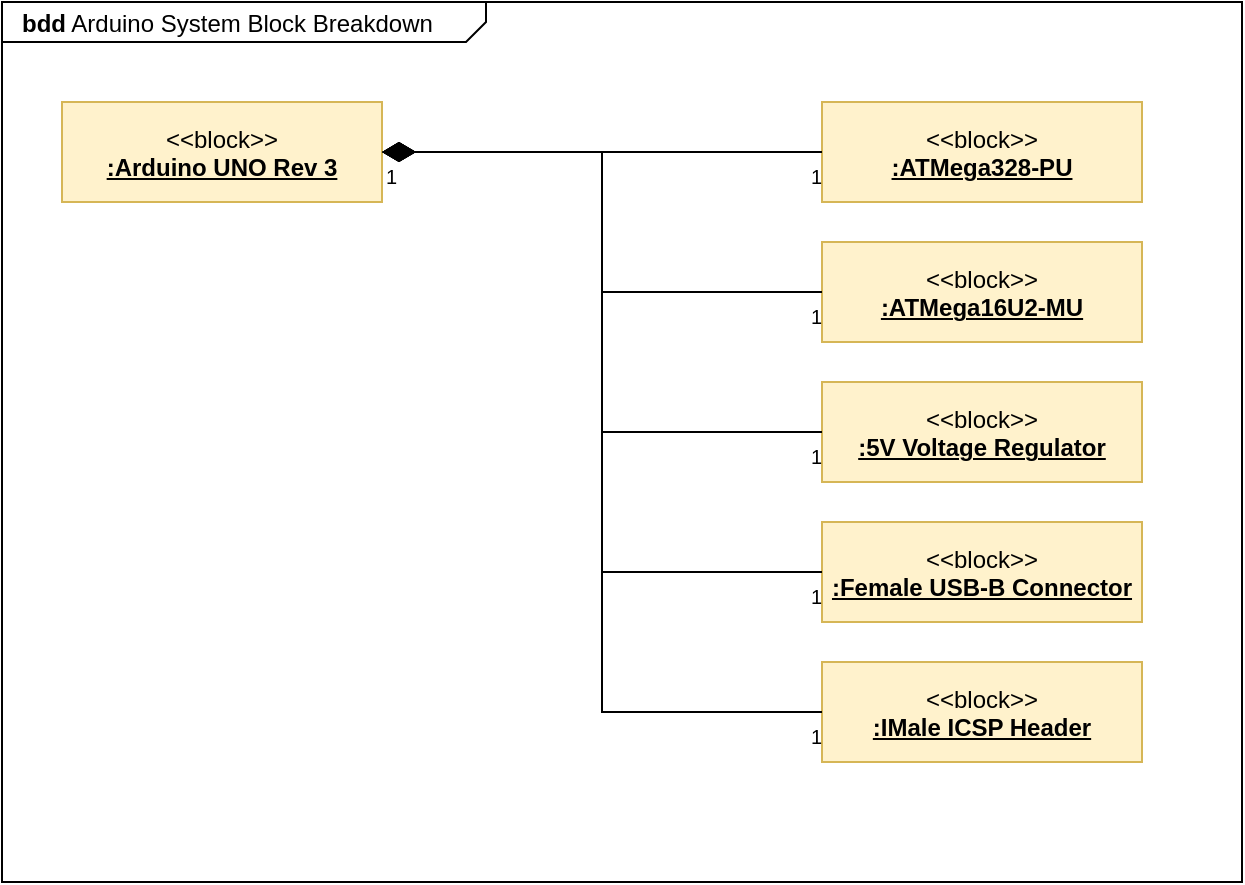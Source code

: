<mxfile version="21.6.2" type="github" pages="3">
  <diagram name="bdd Arduino System Block Breakdown Diagram" id="byZ-UJTM5VJ5GWoX6yj_">
    <mxGraphModel dx="1139" dy="646" grid="1" gridSize="10" guides="1" tooltips="1" connect="1" arrows="1" fold="1" page="1" pageScale="1" pageWidth="827" pageHeight="1169" math="0" shadow="0">
      <root>
        <mxCell id="0" />
        <mxCell id="1" parent="0" />
        <mxCell id="6tnWyA6F8MxVdTZyhRvn-1" value="&lt;p style=&quot;margin:0px;margin-top:4px;margin-left:10px;text-align:left;&quot;&gt;&lt;b&gt;bdd&lt;/b&gt;   Arduino System Block Breakdown&lt;/p&gt;" style="html=1;shape=mxgraph.sysml.package;labelX=242.67;align=left;spacingLeft=10;overflow=fill;recursiveResize=0;" vertex="1" parent="1">
          <mxGeometry x="80" y="40" width="620" height="440" as="geometry" />
        </mxCell>
        <mxCell id="6tnWyA6F8MxVdTZyhRvn-7" value="&lt;p&gt;&amp;lt;&amp;lt;block&amp;gt;&amp;gt;&lt;br&gt;&lt;b&gt;&lt;u&gt;:Arduino UNO Rev 3&lt;/u&gt;&lt;/b&gt;&lt;/p&gt;" style="shape=rect;html=1;overflow=fill;whiteSpace=wrap;align=center;fillColor=#fff2cc;strokeColor=#d6b656;" vertex="1" parent="1">
          <mxGeometry x="110" y="90" width="160" height="50" as="geometry" />
        </mxCell>
        <mxCell id="6tnWyA6F8MxVdTZyhRvn-8" value="&lt;p&gt;&amp;lt;&amp;lt;block&amp;gt;&amp;gt;&lt;br&gt;&lt;b&gt;&lt;u&gt;:ATMega328-PU&lt;/u&gt;&lt;/b&gt;&lt;/p&gt;" style="shape=rect;html=1;overflow=fill;whiteSpace=wrap;align=center;fillColor=#fff2cc;strokeColor=#d6b656;" vertex="1" parent="1">
          <mxGeometry x="490" y="90" width="160" height="50" as="geometry" />
        </mxCell>
        <mxCell id="6tnWyA6F8MxVdTZyhRvn-9" value="&lt;p&gt;&amp;lt;&amp;lt;block&amp;gt;&amp;gt;&lt;br&gt;&lt;b&gt;&lt;u&gt;:ATMega16U2-MU&lt;/u&gt;&lt;/b&gt;&lt;/p&gt;" style="shape=rect;html=1;overflow=fill;whiteSpace=wrap;align=center;fillColor=#fff2cc;strokeColor=#d6b656;" vertex="1" parent="1">
          <mxGeometry x="490" y="160" width="160" height="50" as="geometry" />
        </mxCell>
        <mxCell id="6tnWyA6F8MxVdTZyhRvn-10" value="&lt;p&gt;&amp;lt;&amp;lt;block&amp;gt;&amp;gt;&lt;br&gt;&lt;b&gt;&lt;u&gt;:5V Voltage Regulator&lt;/u&gt;&lt;/b&gt;&lt;/p&gt;" style="shape=rect;html=1;overflow=fill;whiteSpace=wrap;align=center;fillColor=#fff2cc;strokeColor=#d6b656;" vertex="1" parent="1">
          <mxGeometry x="490" y="230" width="160" height="50" as="geometry" />
        </mxCell>
        <mxCell id="6tnWyA6F8MxVdTZyhRvn-11" value="&lt;p&gt;&amp;lt;&amp;lt;block&amp;gt;&amp;gt;&lt;br&gt;&lt;b&gt;&lt;u&gt;:Female USB-B Connector&lt;/u&gt;&lt;/b&gt;&lt;/p&gt;" style="shape=rect;html=1;overflow=fill;whiteSpace=wrap;align=center;fillColor=#fff2cc;strokeColor=#d6b656;" vertex="1" parent="1">
          <mxGeometry x="490" y="300" width="160" height="50" as="geometry" />
        </mxCell>
        <mxCell id="6tnWyA6F8MxVdTZyhRvn-12" value="&lt;p&gt;&amp;lt;&amp;lt;block&amp;gt;&amp;gt;&lt;br&gt;&lt;b&gt;&lt;u&gt;:IMale ICSP Header&lt;/u&gt;&lt;/b&gt;&lt;/p&gt;" style="shape=rect;html=1;overflow=fill;whiteSpace=wrap;align=center;fillColor=#fff2cc;strokeColor=#d6b656;" vertex="1" parent="1">
          <mxGeometry x="490" y="370" width="160" height="50" as="geometry" />
        </mxCell>
        <mxCell id="6tnWyA6F8MxVdTZyhRvn-13" value="" style="align=right;html=1;verticalAlign=bottom;endArrow=none;startArrow=diamondThin;startSize=14;startFill=1;edgeStyle=none;rounded=0;exitX=1;exitY=0.5;exitDx=0;exitDy=0;" edge="1" parent="1" source="6tnWyA6F8MxVdTZyhRvn-7" target="6tnWyA6F8MxVdTZyhRvn-8">
          <mxGeometry x="1" relative="1" as="geometry">
            <mxPoint x="250" y="280" as="sourcePoint" />
            <mxPoint x="410" y="280" as="targetPoint" />
          </mxGeometry>
        </mxCell>
        <mxCell id="6tnWyA6F8MxVdTZyhRvn-14" value="1" style="resizable=0;html=1;align=left;verticalAlign=top;labelBackgroundColor=none;fontSize=10" connectable="0" vertex="1" parent="6tnWyA6F8MxVdTZyhRvn-13">
          <mxGeometry x="-1" relative="1" as="geometry" />
        </mxCell>
        <mxCell id="6tnWyA6F8MxVdTZyhRvn-15" value="1" style="resizable=0;html=1;align=right;verticalAlign=top;labelBackgroundColor=none;fontSize=10" connectable="0" vertex="1" parent="6tnWyA6F8MxVdTZyhRvn-13">
          <mxGeometry x="1" relative="1" as="geometry" />
        </mxCell>
        <mxCell id="6tnWyA6F8MxVdTZyhRvn-16" value="" style="align=right;html=1;verticalAlign=bottom;endArrow=none;startArrow=diamondThin;startSize=14;startFill=1;edgeStyle=none;rounded=0;exitX=1;exitY=0.5;exitDx=0;exitDy=0;entryX=0;entryY=0.5;entryDx=0;entryDy=0;" edge="1" parent="1" source="6tnWyA6F8MxVdTZyhRvn-7" target="6tnWyA6F8MxVdTZyhRvn-9">
          <mxGeometry x="1" relative="1" as="geometry">
            <mxPoint x="280" y="125" as="sourcePoint" />
            <mxPoint x="500" y="125" as="targetPoint" />
            <Array as="points">
              <mxPoint x="380" y="115" />
              <mxPoint x="380" y="185" />
            </Array>
          </mxGeometry>
        </mxCell>
        <mxCell id="6tnWyA6F8MxVdTZyhRvn-18" value="1" style="resizable=0;html=1;align=right;verticalAlign=top;labelBackgroundColor=none;fontSize=10" connectable="0" vertex="1" parent="6tnWyA6F8MxVdTZyhRvn-16">
          <mxGeometry x="1" relative="1" as="geometry" />
        </mxCell>
        <mxCell id="6tnWyA6F8MxVdTZyhRvn-19" value="" style="align=right;html=1;verticalAlign=bottom;endArrow=none;startArrow=diamondThin;startSize=14;startFill=1;edgeStyle=none;rounded=0;exitX=1;exitY=0.5;exitDx=0;exitDy=0;entryX=0;entryY=0.5;entryDx=0;entryDy=0;" edge="1" parent="1" source="6tnWyA6F8MxVdTZyhRvn-7" target="6tnWyA6F8MxVdTZyhRvn-10">
          <mxGeometry x="1" relative="1" as="geometry">
            <mxPoint x="280" y="125" as="sourcePoint" />
            <mxPoint x="500" y="195" as="targetPoint" />
            <Array as="points">
              <mxPoint x="380" y="115" />
              <mxPoint x="380" y="255" />
            </Array>
          </mxGeometry>
        </mxCell>
        <mxCell id="6tnWyA6F8MxVdTZyhRvn-20" value="1" style="resizable=0;html=1;align=right;verticalAlign=top;labelBackgroundColor=none;fontSize=10" connectable="0" vertex="1" parent="6tnWyA6F8MxVdTZyhRvn-19">
          <mxGeometry x="1" relative="1" as="geometry" />
        </mxCell>
        <mxCell id="6tnWyA6F8MxVdTZyhRvn-21" value="" style="align=right;html=1;verticalAlign=bottom;endArrow=none;startArrow=diamondThin;startSize=14;startFill=1;edgeStyle=none;rounded=0;exitX=1;exitY=0.5;exitDx=0;exitDy=0;entryX=0;entryY=0.5;entryDx=0;entryDy=0;" edge="1" parent="1" source="6tnWyA6F8MxVdTZyhRvn-7" target="6tnWyA6F8MxVdTZyhRvn-11">
          <mxGeometry x="1" relative="1" as="geometry">
            <mxPoint x="280" y="125" as="sourcePoint" />
            <mxPoint x="500" y="265" as="targetPoint" />
            <Array as="points">
              <mxPoint x="380" y="115" />
              <mxPoint x="380" y="325" />
            </Array>
          </mxGeometry>
        </mxCell>
        <mxCell id="6tnWyA6F8MxVdTZyhRvn-22" value="1" style="resizable=0;html=1;align=right;verticalAlign=top;labelBackgroundColor=none;fontSize=10" connectable="0" vertex="1" parent="6tnWyA6F8MxVdTZyhRvn-21">
          <mxGeometry x="1" relative="1" as="geometry" />
        </mxCell>
        <mxCell id="6tnWyA6F8MxVdTZyhRvn-23" value="" style="align=right;html=1;verticalAlign=bottom;endArrow=none;startArrow=diamondThin;startSize=14;startFill=1;edgeStyle=none;rounded=0;exitX=1;exitY=0.5;exitDx=0;exitDy=0;entryX=0;entryY=0.5;entryDx=0;entryDy=0;" edge="1" parent="1" source="6tnWyA6F8MxVdTZyhRvn-7" target="6tnWyA6F8MxVdTZyhRvn-12">
          <mxGeometry x="1" relative="1" as="geometry">
            <mxPoint x="290" y="135" as="sourcePoint" />
            <mxPoint x="500" y="335" as="targetPoint" />
            <Array as="points">
              <mxPoint x="380" y="115" />
              <mxPoint x="380" y="395" />
            </Array>
          </mxGeometry>
        </mxCell>
        <mxCell id="6tnWyA6F8MxVdTZyhRvn-24" value="1" style="resizable=0;html=1;align=right;verticalAlign=top;labelBackgroundColor=none;fontSize=10" connectable="0" vertex="1" parent="6tnWyA6F8MxVdTZyhRvn-23">
          <mxGeometry x="1" relative="1" as="geometry" />
        </mxCell>
      </root>
    </mxGraphModel>
  </diagram>
  <diagram id="0obGi3QEVrb4K5EFtced" name="bdd ATMega328-PU Top-Level Block (CPU, Data Bus, and Memories) Breakdown">
    <mxGraphModel dx="1367" dy="775" grid="1" gridSize="10" guides="1" tooltips="1" connect="1" arrows="1" fold="1" page="1" pageScale="1" pageWidth="827" pageHeight="1169" math="0" shadow="0">
      <root>
        <mxCell id="0" />
        <mxCell id="1" parent="0" />
        <mxCell id="jsAlhoe571-w07y3ysJb-1" value="&lt;p style=&quot;margin:0px;margin-top:4px;margin-left:10px;text-align:left;&quot;&gt;&lt;b&gt;bdd&lt;/b&gt;&amp;nbsp;ATMega328-PU Top-Level Block Breakdown (CPU, Data Bus, and Memories)&lt;/p&gt;" style="html=1;shape=mxgraph.sysml.package;labelX=465;align=left;spacingLeft=10;overflow=fill;recursiveResize=0;" vertex="1" parent="1">
          <mxGeometry x="80" y="40" width="640" height="420" as="geometry" />
        </mxCell>
        <mxCell id="aoe7YZkS-J23NQ_iue1w-1" value="&lt;p&gt;&amp;lt;&amp;lt;block&amp;gt;&amp;gt;&lt;br&gt;&lt;b&gt;&lt;u&gt;:ATMega328-PU&lt;/u&gt;&lt;/b&gt;&lt;/p&gt;" style="shape=rect;html=1;overflow=fill;whiteSpace=wrap;align=center;fillColor=#fff2cc;strokeColor=#d6b656;" vertex="1" parent="1">
          <mxGeometry x="120" y="100" width="160" height="50" as="geometry" />
        </mxCell>
        <mxCell id="aoe7YZkS-J23NQ_iue1w-2" value="&lt;p&gt;&amp;lt;&amp;lt;block&amp;gt;&amp;gt;&lt;br&gt;&lt;b&gt;&lt;u&gt;:AVR CPU&lt;/u&gt;&lt;/b&gt;&lt;/p&gt;" style="shape=rect;html=1;overflow=fill;whiteSpace=wrap;align=center;fillColor=#fff2cc;strokeColor=#d6b656;" vertex="1" parent="1">
          <mxGeometry x="500" y="100" width="160" height="50" as="geometry" />
        </mxCell>
        <mxCell id="aoe7YZkS-J23NQ_iue1w-3" value="&lt;p&gt;&amp;lt;&amp;lt;block&amp;gt;&amp;gt;&lt;br&gt;&lt;b&gt;&lt;u&gt;:Flash Memory&lt;/u&gt;&lt;/b&gt;&lt;/p&gt;" style="shape=rect;html=1;overflow=fill;whiteSpace=wrap;align=center;fillColor=#fff2cc;strokeColor=#d6b656;" vertex="1" parent="1">
          <mxGeometry x="500" y="240" width="160" height="50" as="geometry" />
        </mxCell>
        <mxCell id="aoe7YZkS-J23NQ_iue1w-4" value="&lt;p&gt;&amp;lt;&amp;lt;block&amp;gt;&amp;gt;&lt;br&gt;&lt;b&gt;&lt;u&gt;:SRAM&lt;/u&gt;&lt;/b&gt;&lt;/p&gt;" style="shape=rect;html=1;overflow=fill;whiteSpace=wrap;align=center;fillColor=#fff2cc;strokeColor=#d6b656;" vertex="1" parent="1">
          <mxGeometry x="500" y="310" width="160" height="50" as="geometry" />
        </mxCell>
        <mxCell id="aoe7YZkS-J23NQ_iue1w-5" value="&lt;p&gt;&amp;lt;&amp;lt;block&amp;gt;&amp;gt;&lt;br&gt;&lt;b&gt;&lt;u&gt;:EEPROM&lt;/u&gt;&lt;/b&gt;&lt;/p&gt;" style="shape=rect;html=1;overflow=fill;whiteSpace=wrap;align=center;fillColor=#fff2cc;strokeColor=#d6b656;" vertex="1" parent="1">
          <mxGeometry x="500" y="380" width="160" height="50" as="geometry" />
        </mxCell>
        <mxCell id="jAJvRXilGlnR3jxh-tpQ-1" value="&lt;p&gt;&amp;lt;&amp;lt;block&amp;gt;&amp;gt;&lt;br&gt;&lt;b&gt;&lt;u&gt;:Data Bus&lt;/u&gt;&lt;/b&gt;&lt;/p&gt;" style="shape=rect;html=1;overflow=fill;whiteSpace=wrap;align=center;fillColor=#fff2cc;strokeColor=#d6b656;" vertex="1" parent="1">
          <mxGeometry x="500" y="170" width="160" height="50" as="geometry" />
        </mxCell>
        <mxCell id="zuCtujHMrVeBMXoyetaz-1" value="" style="align=right;html=1;verticalAlign=bottom;endArrow=none;startArrow=diamondThin;startSize=14;startFill=1;edgeStyle=none;rounded=0;exitX=1;exitY=0.5;exitDx=0;exitDy=0;" edge="1" parent="1">
          <mxGeometry x="1" relative="1" as="geometry">
            <mxPoint x="280" y="125" as="sourcePoint" />
            <mxPoint x="500" y="125" as="targetPoint" />
          </mxGeometry>
        </mxCell>
        <mxCell id="zuCtujHMrVeBMXoyetaz-2" value="1" style="resizable=0;html=1;align=left;verticalAlign=top;labelBackgroundColor=none;fontSize=10" connectable="0" vertex="1" parent="zuCtujHMrVeBMXoyetaz-1">
          <mxGeometry x="-1" relative="1" as="geometry" />
        </mxCell>
        <mxCell id="zuCtujHMrVeBMXoyetaz-3" value="1" style="resizable=0;html=1;align=right;verticalAlign=top;labelBackgroundColor=none;fontSize=10" connectable="0" vertex="1" parent="zuCtujHMrVeBMXoyetaz-1">
          <mxGeometry x="1" relative="1" as="geometry" />
        </mxCell>
        <mxCell id="zuCtujHMrVeBMXoyetaz-4" value="" style="align=right;html=1;verticalAlign=bottom;endArrow=none;startArrow=diamondThin;startSize=14;startFill=1;edgeStyle=none;rounded=0;exitX=1;exitY=0.5;exitDx=0;exitDy=0;entryX=0;entryY=0.5;entryDx=0;entryDy=0;" edge="1" parent="1">
          <mxGeometry x="1" relative="1" as="geometry">
            <mxPoint x="280" y="125" as="sourcePoint" />
            <mxPoint x="500" y="195" as="targetPoint" />
            <Array as="points">
              <mxPoint x="390" y="125" />
              <mxPoint x="390" y="195" />
            </Array>
          </mxGeometry>
        </mxCell>
        <mxCell id="zuCtujHMrVeBMXoyetaz-5" value="1" style="resizable=0;html=1;align=right;verticalAlign=top;labelBackgroundColor=none;fontSize=10" connectable="0" vertex="1" parent="zuCtujHMrVeBMXoyetaz-4">
          <mxGeometry x="1" relative="1" as="geometry" />
        </mxCell>
        <mxCell id="zuCtujHMrVeBMXoyetaz-6" value="" style="align=right;html=1;verticalAlign=bottom;endArrow=none;startArrow=diamondThin;startSize=14;startFill=1;edgeStyle=none;rounded=0;exitX=1;exitY=0.5;exitDx=0;exitDy=0;entryX=0;entryY=0.5;entryDx=0;entryDy=0;" edge="1" parent="1">
          <mxGeometry x="1" relative="1" as="geometry">
            <mxPoint x="280" y="125" as="sourcePoint" />
            <mxPoint x="500" y="265" as="targetPoint" />
            <Array as="points">
              <mxPoint x="390" y="125" />
              <mxPoint x="390" y="265" />
            </Array>
          </mxGeometry>
        </mxCell>
        <mxCell id="zuCtujHMrVeBMXoyetaz-7" value="1" style="resizable=0;html=1;align=right;verticalAlign=top;labelBackgroundColor=none;fontSize=10" connectable="0" vertex="1" parent="zuCtujHMrVeBMXoyetaz-6">
          <mxGeometry x="1" relative="1" as="geometry" />
        </mxCell>
        <mxCell id="zuCtujHMrVeBMXoyetaz-8" value="" style="align=right;html=1;verticalAlign=bottom;endArrow=none;startArrow=diamondThin;startSize=14;startFill=1;edgeStyle=none;rounded=0;exitX=1;exitY=0.5;exitDx=0;exitDy=0;entryX=0;entryY=0.5;entryDx=0;entryDy=0;" edge="1" parent="1">
          <mxGeometry x="1" relative="1" as="geometry">
            <mxPoint x="280" y="125" as="sourcePoint" />
            <mxPoint x="500" y="335" as="targetPoint" />
            <Array as="points">
              <mxPoint x="390" y="125" />
              <mxPoint x="390" y="335" />
            </Array>
          </mxGeometry>
        </mxCell>
        <mxCell id="zuCtujHMrVeBMXoyetaz-9" value="1" style="resizable=0;html=1;align=right;verticalAlign=top;labelBackgroundColor=none;fontSize=10" connectable="0" vertex="1" parent="zuCtujHMrVeBMXoyetaz-8">
          <mxGeometry x="1" relative="1" as="geometry" />
        </mxCell>
        <mxCell id="zuCtujHMrVeBMXoyetaz-10" value="" style="align=right;html=1;verticalAlign=bottom;endArrow=none;startArrow=diamondThin;startSize=14;startFill=1;edgeStyle=none;rounded=0;exitX=1;exitY=0.5;exitDx=0;exitDy=0;entryX=0;entryY=0.5;entryDx=0;entryDy=0;" edge="1" parent="1">
          <mxGeometry x="1" relative="1" as="geometry">
            <mxPoint x="280" y="125" as="sourcePoint" />
            <mxPoint x="500" y="405" as="targetPoint" />
            <Array as="points">
              <mxPoint x="390" y="125" />
              <mxPoint x="390" y="405" />
            </Array>
          </mxGeometry>
        </mxCell>
        <mxCell id="zuCtujHMrVeBMXoyetaz-11" value="1" style="resizable=0;html=1;align=right;verticalAlign=top;labelBackgroundColor=none;fontSize=10" connectable="0" vertex="1" parent="zuCtujHMrVeBMXoyetaz-10">
          <mxGeometry x="1" relative="1" as="geometry" />
        </mxCell>
      </root>
    </mxGraphModel>
  </diagram>
  <diagram name="bdd ATMega328-PU Top-Level Block Breakdown (Main Peripherals)" id="vsYAKMuqaTnAMDCqQ_vd">
    <mxGraphModel dx="781" dy="443" grid="1" gridSize="10" guides="1" tooltips="1" connect="1" arrows="1" fold="1" page="1" pageScale="1" pageWidth="827" pageHeight="1169" math="0" shadow="0">
      <root>
        <mxCell id="kgmyQzoA_P9lH81nvl7w-0" />
        <mxCell id="kgmyQzoA_P9lH81nvl7w-1" parent="kgmyQzoA_P9lH81nvl7w-0" />
        <mxCell id="kgmyQzoA_P9lH81nvl7w-2" value="&lt;p style=&quot;margin:0px;margin-top:4px;margin-left:10px;text-align:left;&quot;&gt;&lt;b&gt;bdd&lt;/b&gt;&amp;nbsp;ATMega328-PU Top-Level Block Breakdown (Main Peripherals)&lt;/p&gt;" style="html=1;shape=mxgraph.sysml.package;labelX=465;align=left;spacingLeft=10;overflow=fill;recursiveResize=0;" vertex="1" parent="kgmyQzoA_P9lH81nvl7w-1">
          <mxGeometry x="80" y="40" width="640" height="560" as="geometry" />
        </mxCell>
        <mxCell id="kgmyQzoA_P9lH81nvl7w-3" value="&lt;p&gt;&amp;lt;&amp;lt;block&amp;gt;&amp;gt;&lt;br&gt;&lt;b&gt;&lt;u&gt;:ATMega328-PU&lt;/u&gt;&lt;/b&gt;&lt;/p&gt;" style="shape=rect;html=1;overflow=fill;whiteSpace=wrap;align=center;fillColor=#fff2cc;strokeColor=#d6b656;" vertex="1" parent="kgmyQzoA_P9lH81nvl7w-1">
          <mxGeometry x="120" y="100" width="160" height="50" as="geometry" />
        </mxCell>
        <mxCell id="kgmyQzoA_P9lH81nvl7w-4" value="&lt;p&gt;&amp;lt;&amp;lt;block&amp;gt;&amp;gt;&lt;br&gt;&lt;b&gt;&lt;u&gt;:GPIO Port&lt;/u&gt;&lt;/b&gt;&lt;/p&gt;" style="shape=rect;html=1;overflow=fill;whiteSpace=wrap;align=center;fillColor=#fff2cc;strokeColor=#d6b656;" vertex="1" parent="kgmyQzoA_P9lH81nvl7w-1">
          <mxGeometry x="500" y="100" width="160" height="50" as="geometry" />
        </mxCell>
        <mxCell id="kgmyQzoA_P9lH81nvl7w-5" value="&lt;p&gt;&amp;lt;&amp;lt;block&amp;gt;&amp;gt;&lt;br&gt;&lt;b style=&quot;border-color: var(--border-color);&quot;&gt;&lt;u style=&quot;border-color: var(--border-color);&quot;&gt;:16-bit Timer/Counter&lt;/u&gt;&lt;/b&gt;&lt;br&gt;&lt;/p&gt;" style="shape=rect;html=1;overflow=fill;whiteSpace=wrap;align=center;fillColor=#fff2cc;strokeColor=#d6b656;" vertex="1" parent="kgmyQzoA_P9lH81nvl7w-1">
          <mxGeometry x="500" y="240" width="160" height="50" as="geometry" />
        </mxCell>
        <mxCell id="kgmyQzoA_P9lH81nvl7w-6" value="&lt;p&gt;&amp;lt;&amp;lt;block&amp;gt;&amp;gt;&lt;br&gt;&lt;b&gt;&lt;u&gt;:ADC&lt;/u&gt;&lt;/b&gt;&lt;/p&gt;" style="shape=rect;html=1;overflow=fill;whiteSpace=wrap;align=center;fillColor=#fff2cc;strokeColor=#d6b656;" vertex="1" parent="kgmyQzoA_P9lH81nvl7w-1">
          <mxGeometry x="500" y="310" width="160" height="50" as="geometry" />
        </mxCell>
        <mxCell id="kgmyQzoA_P9lH81nvl7w-7" value="&lt;p&gt;&amp;lt;&amp;lt;block&amp;gt;&amp;gt;&lt;br&gt;&lt;b&gt;&lt;u&gt;:USART&lt;/u&gt;&lt;/b&gt;&lt;/p&gt;" style="shape=rect;html=1;overflow=fill;whiteSpace=wrap;align=center;fillColor=#fff2cc;strokeColor=#d6b656;" vertex="1" parent="kgmyQzoA_P9lH81nvl7w-1">
          <mxGeometry x="500" y="380" width="160" height="50" as="geometry" />
        </mxCell>
        <mxCell id="kgmyQzoA_P9lH81nvl7w-8" value="&lt;p&gt;&amp;lt;&amp;lt;block&amp;gt;&amp;gt;&lt;br&gt;&lt;b&gt;&lt;u&gt;:8-bit Timer/Counter&lt;/u&gt;&lt;/b&gt;&lt;/p&gt;" style="shape=rect;html=1;overflow=fill;whiteSpace=wrap;align=center;fillColor=#fff2cc;strokeColor=#d6b656;" vertex="1" parent="kgmyQzoA_P9lH81nvl7w-1">
          <mxGeometry x="500" y="170" width="160" height="50" as="geometry" />
        </mxCell>
        <mxCell id="kgmyQzoA_P9lH81nvl7w-9" value="" style="align=right;html=1;verticalAlign=bottom;endArrow=none;startArrow=diamondThin;startSize=14;startFill=1;edgeStyle=none;rounded=0;exitX=1;exitY=0.5;exitDx=0;exitDy=0;" edge="1" parent="kgmyQzoA_P9lH81nvl7w-1">
          <mxGeometry x="1" relative="1" as="geometry">
            <mxPoint x="280" y="125" as="sourcePoint" />
            <mxPoint x="500" y="125" as="targetPoint" />
          </mxGeometry>
        </mxCell>
        <mxCell id="kgmyQzoA_P9lH81nvl7w-10" value="1" style="resizable=0;html=1;align=left;verticalAlign=top;labelBackgroundColor=none;fontSize=10" connectable="0" vertex="1" parent="kgmyQzoA_P9lH81nvl7w-9">
          <mxGeometry x="-1" relative="1" as="geometry" />
        </mxCell>
        <mxCell id="kgmyQzoA_P9lH81nvl7w-11" value="3" style="resizable=0;html=1;align=right;verticalAlign=top;labelBackgroundColor=none;fontSize=10" connectable="0" vertex="1" parent="kgmyQzoA_P9lH81nvl7w-9">
          <mxGeometry x="1" relative="1" as="geometry">
            <mxPoint x="-3" as="offset" />
          </mxGeometry>
        </mxCell>
        <mxCell id="jw_sbvvu7bBluGZP9tuU-6" value="&amp;nbsp;Port D, Port C, Port D" style="edgeLabel;html=1;align=center;verticalAlign=middle;resizable=0;points=[];" vertex="1" connectable="0" parent="kgmyQzoA_P9lH81nvl7w-9">
          <mxGeometry x="0.84" y="-2" relative="1" as="geometry">
            <mxPoint x="-42" y="-17" as="offset" />
          </mxGeometry>
        </mxCell>
        <mxCell id="kgmyQzoA_P9lH81nvl7w-12" value="" style="align=right;html=1;verticalAlign=bottom;endArrow=none;startArrow=diamondThin;startSize=14;startFill=1;edgeStyle=none;rounded=0;exitX=1;exitY=0.5;exitDx=0;exitDy=0;entryX=0;entryY=0.5;entryDx=0;entryDy=0;" edge="1" parent="kgmyQzoA_P9lH81nvl7w-1">
          <mxGeometry x="1" relative="1" as="geometry">
            <mxPoint x="280" y="125" as="sourcePoint" />
            <mxPoint x="500" y="195" as="targetPoint" />
            <Array as="points">
              <mxPoint x="390" y="125" />
              <mxPoint x="390" y="195" />
            </Array>
          </mxGeometry>
        </mxCell>
        <mxCell id="kgmyQzoA_P9lH81nvl7w-13" value="2" style="resizable=0;html=1;align=right;verticalAlign=top;labelBackgroundColor=none;fontSize=10" connectable="0" vertex="1" parent="kgmyQzoA_P9lH81nvl7w-12">
          <mxGeometry x="1" relative="1" as="geometry">
            <mxPoint x="-3" as="offset" />
          </mxGeometry>
        </mxCell>
        <mxCell id="jw_sbvvu7bBluGZP9tuU-7" value="TC 0, TC 2" style="edgeLabel;html=1;align=center;verticalAlign=middle;resizable=0;points=[];" vertex="1" connectable="0" parent="kgmyQzoA_P9lH81nvl7w-12">
          <mxGeometry x="0.729" y="1" relative="1" as="geometry">
            <mxPoint y="-14" as="offset" />
          </mxGeometry>
        </mxCell>
        <mxCell id="kgmyQzoA_P9lH81nvl7w-14" value="" style="align=right;html=1;verticalAlign=bottom;endArrow=none;startArrow=diamondThin;startSize=14;startFill=1;edgeStyle=none;rounded=0;exitX=1;exitY=0.5;exitDx=0;exitDy=0;entryX=0;entryY=0.5;entryDx=0;entryDy=0;" edge="1" parent="kgmyQzoA_P9lH81nvl7w-1">
          <mxGeometry x="1" relative="1" as="geometry">
            <mxPoint x="280" y="125" as="sourcePoint" />
            <mxPoint x="500" y="265" as="targetPoint" />
            <Array as="points">
              <mxPoint x="390" y="125" />
              <mxPoint x="390" y="265" />
            </Array>
          </mxGeometry>
        </mxCell>
        <mxCell id="kgmyQzoA_P9lH81nvl7w-15" value="1" style="resizable=0;html=1;align=right;verticalAlign=top;labelBackgroundColor=none;fontSize=10" connectable="0" vertex="1" parent="kgmyQzoA_P9lH81nvl7w-14">
          <mxGeometry x="1" relative="1" as="geometry">
            <mxPoint x="-3" as="offset" />
          </mxGeometry>
        </mxCell>
        <mxCell id="jw_sbvvu7bBluGZP9tuU-8" value="TC 1" style="edgeLabel;html=1;align=center;verticalAlign=middle;resizable=0;points=[];" vertex="1" connectable="0" parent="kgmyQzoA_P9lH81nvl7w-14">
          <mxGeometry x="0.826" y="-1" relative="1" as="geometry">
            <mxPoint x="11" y="-16" as="offset" />
          </mxGeometry>
        </mxCell>
        <mxCell id="kgmyQzoA_P9lH81nvl7w-16" value="" style="align=right;html=1;verticalAlign=bottom;endArrow=none;startArrow=diamondThin;startSize=14;startFill=1;edgeStyle=none;rounded=0;exitX=1;exitY=0.5;exitDx=0;exitDy=0;entryX=0;entryY=0.5;entryDx=0;entryDy=0;" edge="1" parent="kgmyQzoA_P9lH81nvl7w-1">
          <mxGeometry x="1" relative="1" as="geometry">
            <mxPoint x="280" y="125" as="sourcePoint" />
            <mxPoint x="500" y="335" as="targetPoint" />
            <Array as="points">
              <mxPoint x="390" y="125" />
              <mxPoint x="390" y="335" />
            </Array>
          </mxGeometry>
        </mxCell>
        <mxCell id="kgmyQzoA_P9lH81nvl7w-17" value="1" style="resizable=0;html=1;align=right;verticalAlign=top;labelBackgroundColor=none;fontSize=10" connectable="0" vertex="1" parent="kgmyQzoA_P9lH81nvl7w-16">
          <mxGeometry x="1" relative="1" as="geometry">
            <mxPoint x="-3" y="-1" as="offset" />
          </mxGeometry>
        </mxCell>
        <mxCell id="kgmyQzoA_P9lH81nvl7w-18" value="" style="align=right;html=1;verticalAlign=bottom;endArrow=none;startArrow=diamondThin;startSize=14;startFill=1;edgeStyle=none;rounded=0;exitX=1;exitY=0.5;exitDx=0;exitDy=0;entryX=0;entryY=0.5;entryDx=0;entryDy=0;" edge="1" parent="kgmyQzoA_P9lH81nvl7w-1">
          <mxGeometry x="1" relative="1" as="geometry">
            <mxPoint x="280" y="125" as="sourcePoint" />
            <mxPoint x="500" y="405" as="targetPoint" />
            <Array as="points">
              <mxPoint x="390" y="125" />
              <mxPoint x="390" y="405" />
            </Array>
          </mxGeometry>
        </mxCell>
        <mxCell id="kgmyQzoA_P9lH81nvl7w-19" value="1" style="resizable=0;html=1;align=right;verticalAlign=top;labelBackgroundColor=none;fontSize=10" connectable="0" vertex="1" parent="kgmyQzoA_P9lH81nvl7w-18">
          <mxGeometry x="1" relative="1" as="geometry">
            <mxPoint x="-2" y="-1" as="offset" />
          </mxGeometry>
        </mxCell>
        <mxCell id="jw_sbvvu7bBluGZP9tuU-9" value="USART 0" style="edgeLabel;html=1;align=center;verticalAlign=middle;resizable=0;points=[];" vertex="1" connectable="0" parent="kgmyQzoA_P9lH81nvl7w-18">
          <mxGeometry x="0.859" y="-2" relative="1" as="geometry">
            <mxPoint x="5" y="-17" as="offset" />
          </mxGeometry>
        </mxCell>
        <mxCell id="jw_sbvvu7bBluGZP9tuU-0" value="&lt;p&gt;&amp;lt;&amp;lt;block&amp;gt;&amp;gt;&lt;br&gt;&lt;b&gt;&lt;u&gt;:SPI&lt;/u&gt;&lt;/b&gt;&lt;/p&gt;" style="shape=rect;html=1;overflow=fill;whiteSpace=wrap;align=center;fillColor=#fff2cc;strokeColor=#d6b656;" vertex="1" parent="kgmyQzoA_P9lH81nvl7w-1">
          <mxGeometry x="500" y="450" width="160" height="50" as="geometry" />
        </mxCell>
        <mxCell id="jw_sbvvu7bBluGZP9tuU-1" value="&lt;p&gt;&amp;lt;&amp;lt;block&amp;gt;&amp;gt;&lt;br&gt;&lt;b&gt;&lt;u&gt;:TWI&lt;/u&gt;&lt;/b&gt;&lt;/p&gt;" style="shape=rect;html=1;overflow=fill;whiteSpace=wrap;align=center;fillColor=#fff2cc;strokeColor=#d6b656;" vertex="1" parent="kgmyQzoA_P9lH81nvl7w-1">
          <mxGeometry x="500" y="520" width="160" height="50" as="geometry" />
        </mxCell>
        <mxCell id="jw_sbvvu7bBluGZP9tuU-2" value="" style="align=right;html=1;verticalAlign=bottom;endArrow=none;startArrow=diamondThin;startSize=14;startFill=1;edgeStyle=none;rounded=0;exitX=1;exitY=0.5;exitDx=0;exitDy=0;entryX=0;entryY=0.5;entryDx=0;entryDy=0;" edge="1" parent="kgmyQzoA_P9lH81nvl7w-1" source="kgmyQzoA_P9lH81nvl7w-3" target="jw_sbvvu7bBluGZP9tuU-0">
          <mxGeometry x="1" relative="1" as="geometry">
            <mxPoint x="290" y="135" as="sourcePoint" />
            <mxPoint x="510" y="415" as="targetPoint" />
            <Array as="points">
              <mxPoint x="390" y="125" />
              <mxPoint x="390" y="475" />
            </Array>
          </mxGeometry>
        </mxCell>
        <mxCell id="jw_sbvvu7bBluGZP9tuU-3" value="1" style="resizable=0;html=1;align=right;verticalAlign=top;labelBackgroundColor=none;fontSize=10" connectable="0" vertex="1" parent="jw_sbvvu7bBluGZP9tuU-2">
          <mxGeometry x="1" relative="1" as="geometry">
            <mxPoint x="-3" y="-1" as="offset" />
          </mxGeometry>
        </mxCell>
        <mxCell id="jw_sbvvu7bBluGZP9tuU-4" value="" style="align=right;html=1;verticalAlign=bottom;endArrow=none;startArrow=diamondThin;startSize=14;startFill=1;edgeStyle=none;rounded=0;exitX=1;exitY=0.5;exitDx=0;exitDy=0;entryX=0;entryY=0.5;entryDx=0;entryDy=0;" edge="1" parent="kgmyQzoA_P9lH81nvl7w-1" source="kgmyQzoA_P9lH81nvl7w-3" target="jw_sbvvu7bBluGZP9tuU-1">
          <mxGeometry x="1" relative="1" as="geometry">
            <mxPoint x="300" y="145" as="sourcePoint" />
            <mxPoint x="510" y="485" as="targetPoint" />
            <Array as="points">
              <mxPoint x="390" y="125" />
              <mxPoint x="390" y="545" />
            </Array>
          </mxGeometry>
        </mxCell>
        <mxCell id="jw_sbvvu7bBluGZP9tuU-5" value="1" style="resizable=0;html=1;align=right;verticalAlign=top;labelBackgroundColor=none;fontSize=10" connectable="0" vertex="1" parent="jw_sbvvu7bBluGZP9tuU-4">
          <mxGeometry x="1" relative="1" as="geometry">
            <mxPoint x="-2" as="offset" />
          </mxGeometry>
        </mxCell>
      </root>
    </mxGraphModel>
  </diagram>
</mxfile>
